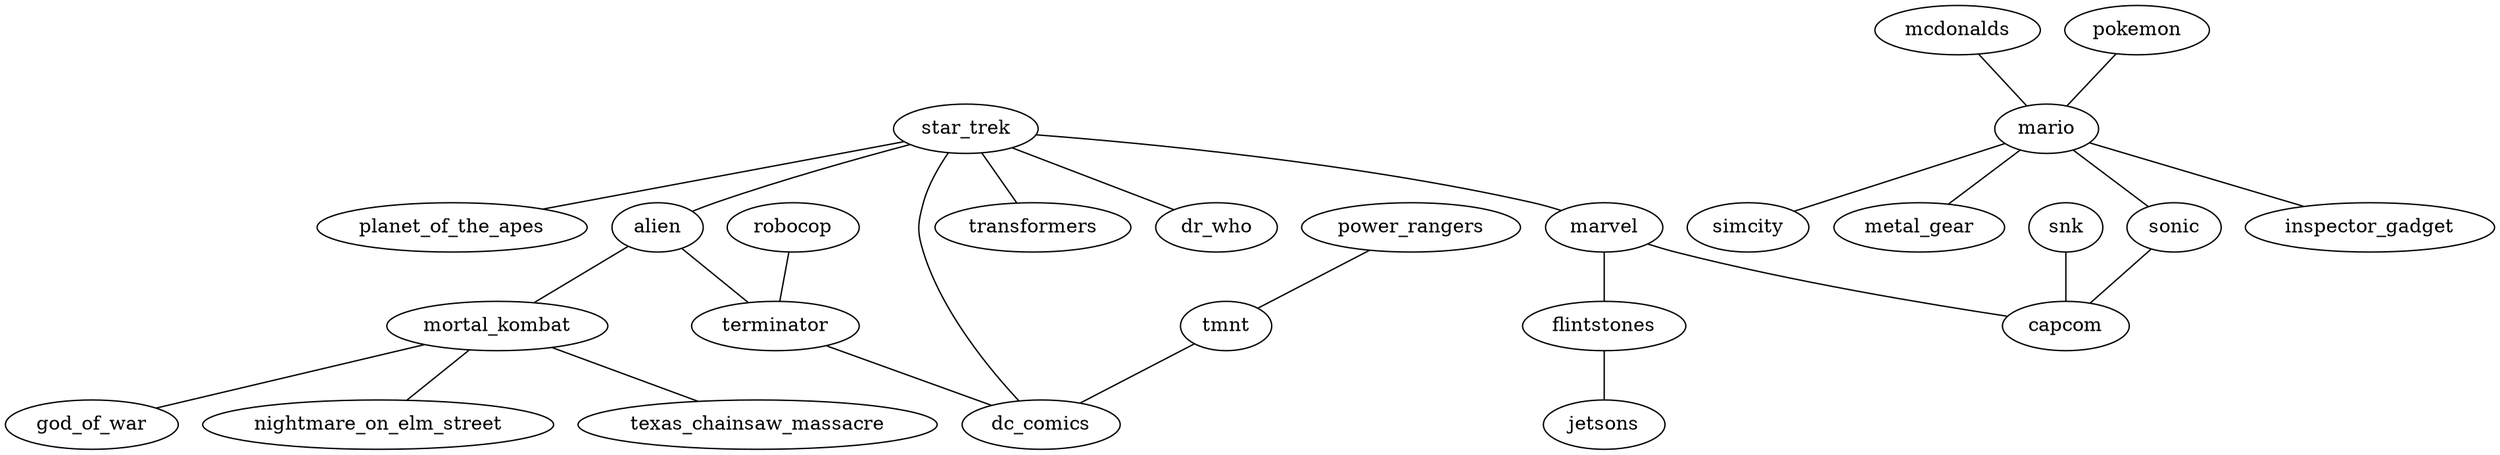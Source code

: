graph D {
    star_trek -- transformers; // https://en.wikipedia.org/wiki/Star_Trek_vs._Transformers
    star_trek -- alien; // Star Trek: The Next Generation/Aliens: Acceptable Losses
    star_trek -- dc_comics; // https://en.wikipedia.org/wiki/Star_Trek/Green_Lantern, https://en.wikipedia.org/wiki/Legion_of_Superheroes
    star_trek -- planet_of_the_apes;
    star_trek -- marvel; // https://en.wikipedia.org/wiki/Star_Trek/X-Men
    alien -- terminator; // Aliens Versus Predator Versus The Terminator
    sonic -- capcom; // https://en.wikipedia.org/wiki/Worlds_Collide_(Archie_Comics)
    power_rangers -- tmnt;
    tmnt -- dc_comics; // https://en.wikipedia.org/wiki/Batman_vs._Teenage_Mutant_Ninja_Turtles
    alien -- mortal_kombat; // https://en.wikipedia.org/wiki/Mortal_Kombat_X
    mortal_kombat -- god_of_war; // https://en.wikipedia.org/wiki/Mortal_Kombat_(2011_video_game)
    mortal_kombat -- nightmare_on_elm_street; // https://en.wikipedia.org/wiki/Mortal_Kombat_(2011_video_game)
    mortal_kombat -- texas_chainsaw_massacre; // https://en.wikipedia.org/wiki/Mortal_Kombat_X
    marvel -- capcom; // marvel vs. capcom
    snk -- capcom; // snk vs. capcom
    robocop -- terminator; // https://en.wikipedia.org/wiki/RoboCop_Versus_The_Terminator
    terminator -- dc_comics; // https://en.wikipedia.org/wiki/Superman_vs._The_Terminator:_Death_to_the_Future
    star_trek -- dr_who; // https://en.wikipedia.org/wiki/Star_Trek:_The_Next_Generation/Doctor_Who:_Assimilation2
    marvel -- flintstones; // https://en.wikipedia.org/wiki/Fred_and_Barney_Meet_the_Thing
    flintstones -- jetsons; // https://en.wikipedia.org/wiki/The_Jetsons_Meet_the_Flintstones
    mario -- inspector_gadget; // https://fictionalcrossover.fandom.com/wiki/Mario_X_Gadget
    mario -- sonic; // super smash bros. ultimate + others
    mario -- simcity; // https://fictionalcrossover.fandom.com/wiki/Mario_X_Sim
    mcdonalds -- mario; // https://www.youtube.com/watch?v=CClLVbJHZZU&list=PLveTXs0ghKpmVTcyls-2k32Y0evJOrKpL
    pokemon -- mario; // super smash bros.
    mario -- metal_gear; // super smash bros. ultimate + others
}
